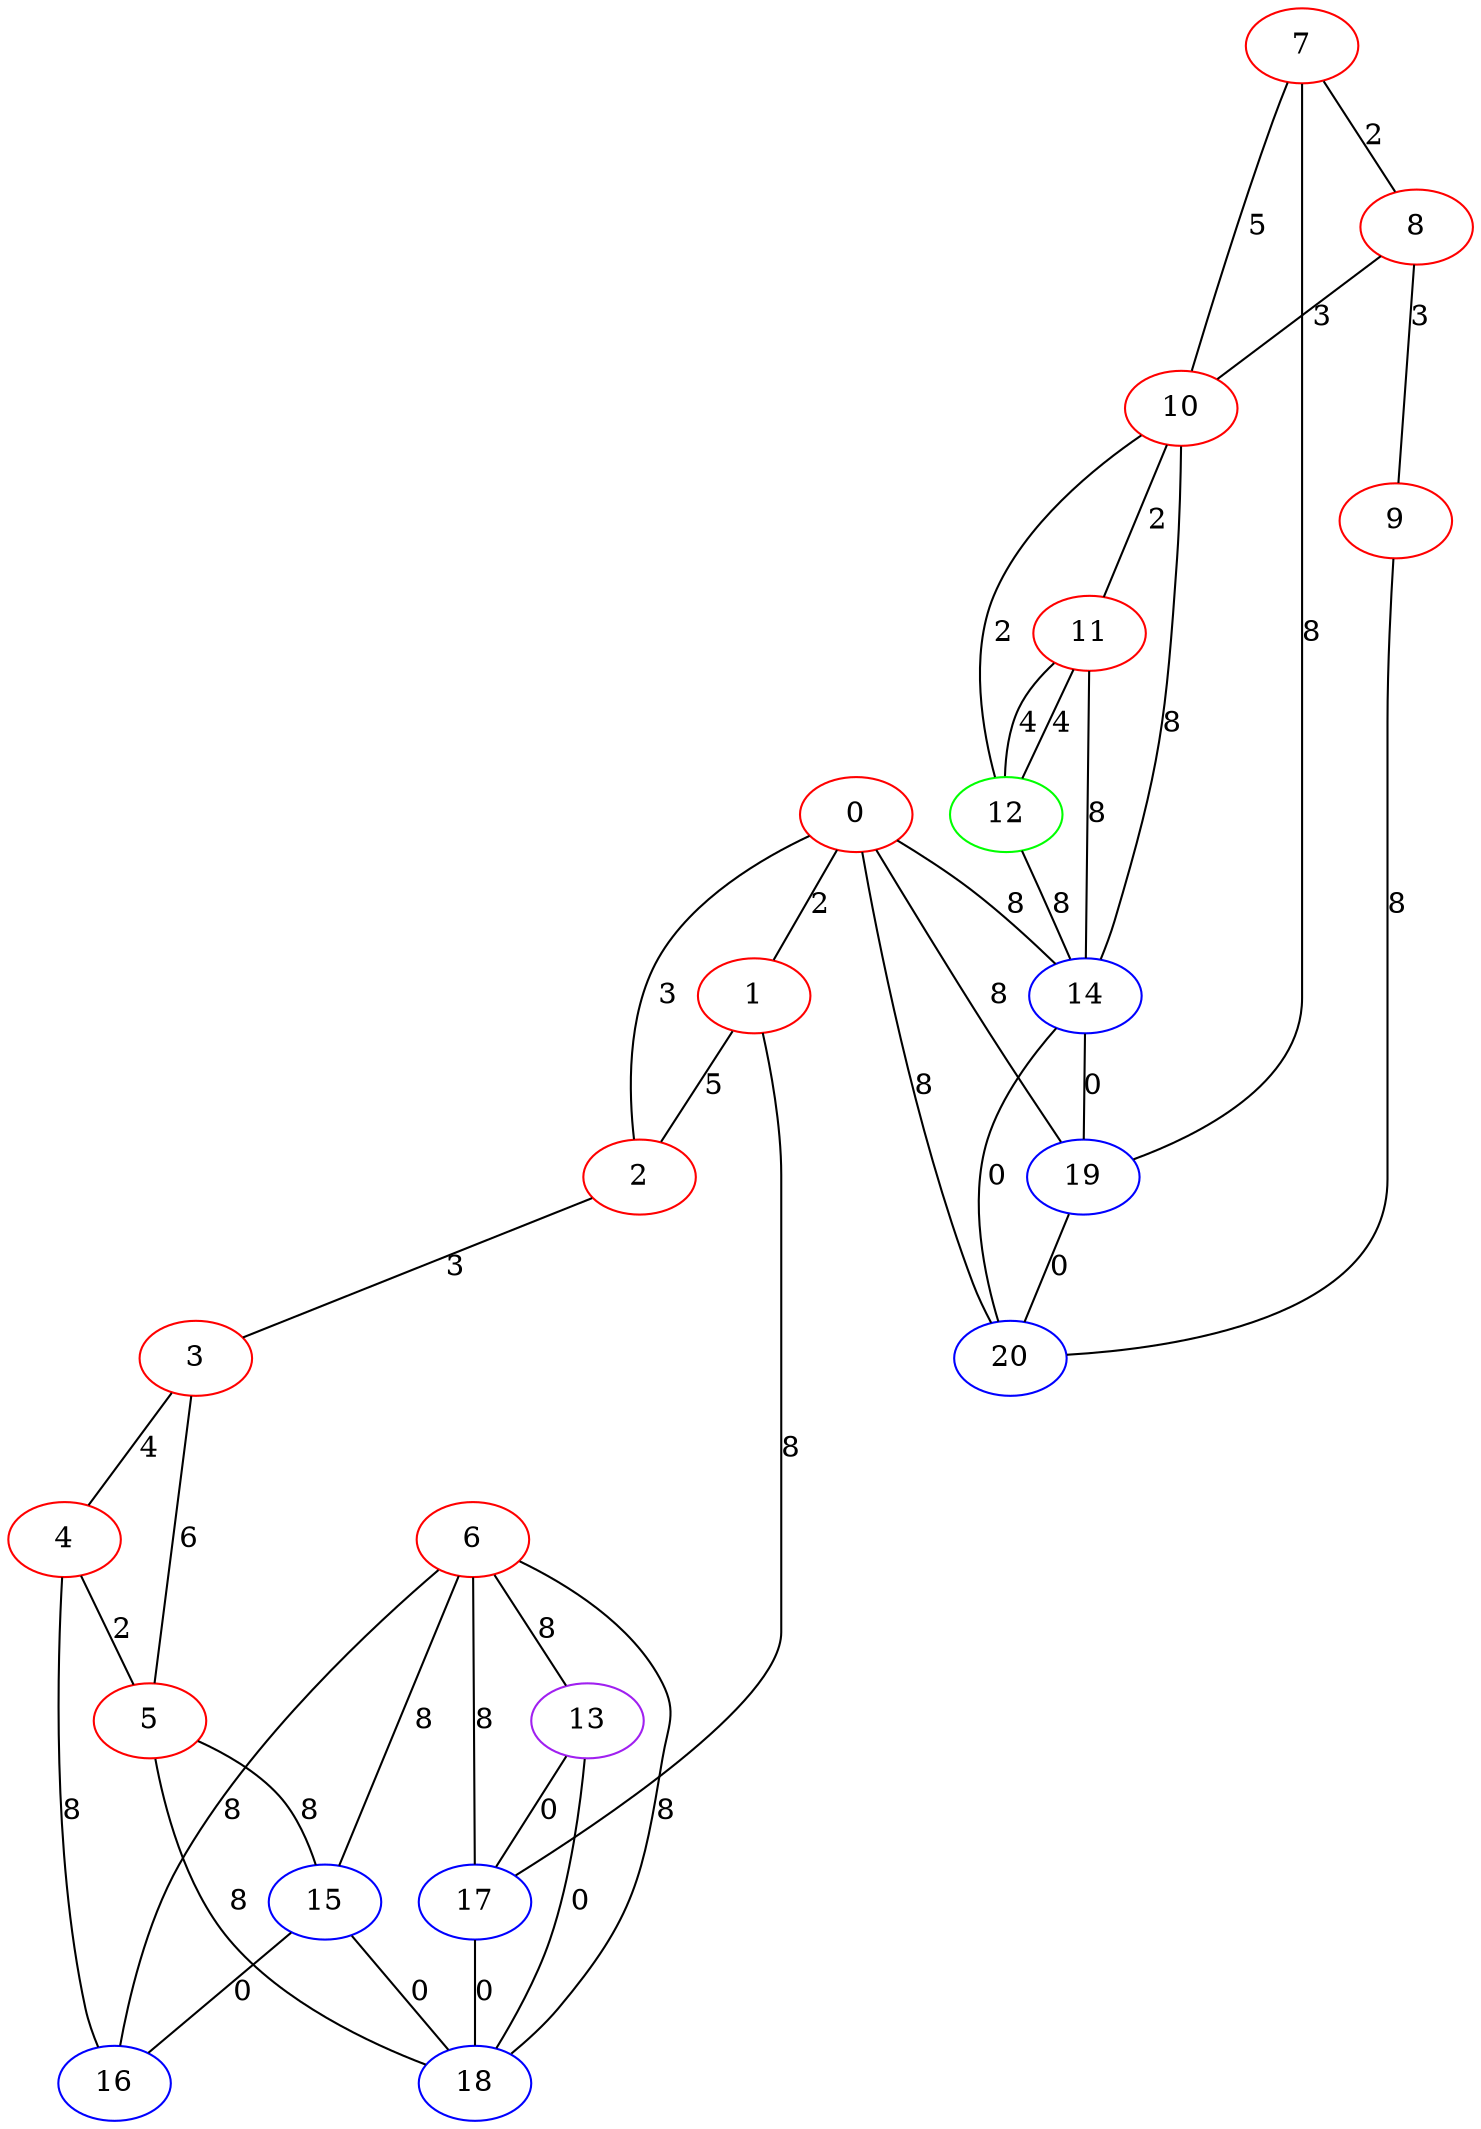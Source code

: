 graph "" {
0 [color=red, weight=1];
1 [color=red, weight=1];
2 [color=red, weight=1];
3 [color=red, weight=1];
4 [color=red, weight=1];
5 [color=red, weight=1];
6 [color=red, weight=1];
7 [color=red, weight=1];
8 [color=red, weight=1];
9 [color=red, weight=1];
10 [color=red, weight=1];
11 [color=red, weight=1];
12 [color=green, weight=2];
13 [color=purple, weight=4];
14 [color=blue, weight=3];
15 [color=blue, weight=3];
16 [color=blue, weight=3];
17 [color=blue, weight=3];
18 [color=blue, weight=3];
19 [color=blue, weight=3];
20 [color=blue, weight=3];
0 -- 1  [key=0, label=2];
0 -- 2  [key=0, label=3];
0 -- 19  [key=0, label=8];
0 -- 20  [key=0, label=8];
0 -- 14  [key=0, label=8];
1 -- 17  [key=0, label=8];
1 -- 2  [key=0, label=5];
2 -- 3  [key=0, label=3];
3 -- 4  [key=0, label=4];
3 -- 5  [key=0, label=6];
4 -- 16  [key=0, label=8];
4 -- 5  [key=0, label=2];
5 -- 18  [key=0, label=8];
5 -- 15  [key=0, label=8];
6 -- 16  [key=0, label=8];
6 -- 17  [key=0, label=8];
6 -- 18  [key=0, label=8];
6 -- 13  [key=0, label=8];
6 -- 15  [key=0, label=8];
7 -- 8  [key=0, label=2];
7 -- 10  [key=0, label=5];
7 -- 19  [key=0, label=8];
8 -- 9  [key=0, label=3];
8 -- 10  [key=0, label=3];
9 -- 20  [key=0, label=8];
10 -- 11  [key=0, label=2];
10 -- 12  [key=0, label=2];
10 -- 14  [key=0, label=8];
11 -- 12  [key=0, label=4];
11 -- 12  [key=1, label=4];
11 -- 14  [key=0, label=8];
12 -- 14  [key=0, label=8];
13 -- 17  [key=0, label=0];
13 -- 18  [key=0, label=0];
14 -- 19  [key=0, label=0];
14 -- 20  [key=0, label=0];
15 -- 16  [key=0, label=0];
15 -- 18  [key=0, label=0];
17 -- 18  [key=0, label=0];
19 -- 20  [key=0, label=0];
}
